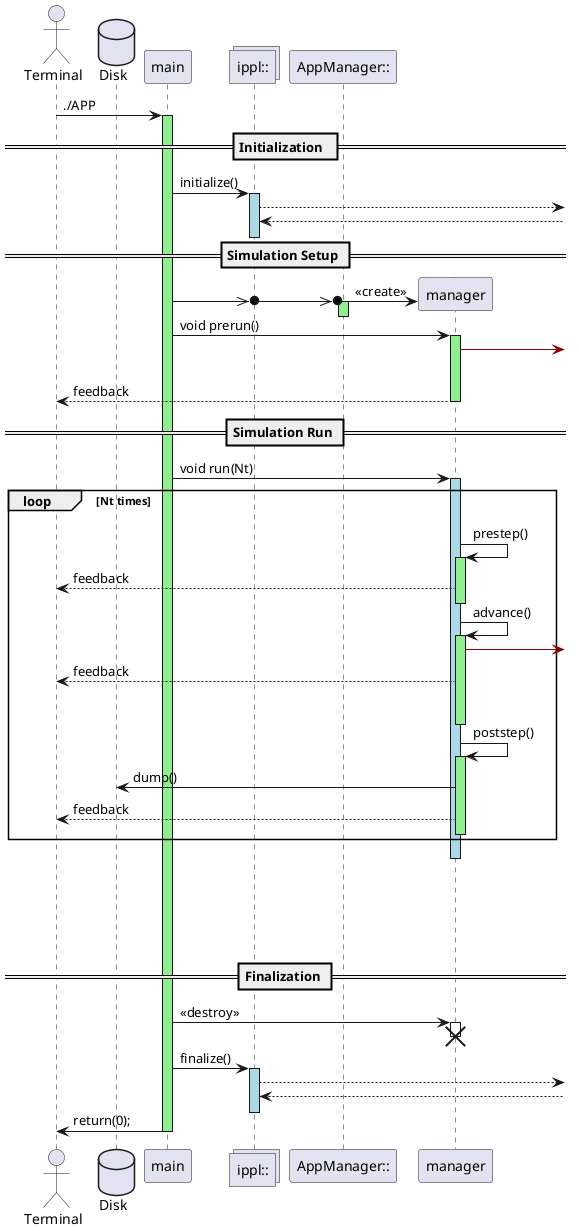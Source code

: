 @startuml
!pragma teoz true
actor Terminal
Database Disk

participant main
collections "ippl::" as ippl


participant "AppManager::" as AppManager
participant manager









Terminal -> main : ./APP
activate main #LightGreen


' group Setup #LightBlue something
' end
' Alice -> Bob: Authentication Request
' alt#Gold #LightBlue Successful case
'     Bob -> Alice: Authentication Accepted
' else #Pink Failure
'     Bob -> Alice: Authentication Rejected
' end

== Initialization  == 

    ' main -\ ippl
    main -> ippl : initialize()
    activate ippl #LightBlue
        ippl -->
        ippl <--
        ||3||
    deactivate ippl
    
    
    
== Simulation Setup ==
    
    
    main        ->>o ippl
    &ippl       ->>o AppManager: 
    activate AppManager #LightGreen
        &AppManager -> manager **: <<create>>
    deactivate AppManager

    main -> manager : void prerun()
    activate manager #LightGreen
        manager -[#DarkRed]>
        ||20||
        manager --> Terminal : feedback
    deactivate manager



    ' main -> manager : void settime()
    ' activate manager
    ' deactivate manager

    ' main -> manager : void getNt()
    ' activate manager
    ' manager -> main : Nt
    ' deactivate manager

       
        

    
    
== Simulation Run ==
    
    main -> manager : void run(Nt)
    activate manager #LightBlue

        loop Nt times
            manager->manager : prestep()
            activate manager #LightGreen
                manager --> Terminal : feedback
                ||2||
            deactivate manager


            manager->manager : advance()
            activate manager #LightGreen
                manager -[#DarkRed]>
                manager --> Terminal : feedback
                ||30||
            deactivate manager

            manager->manager : poststep()
            activate manager #LightGreen
            manager -> Disk : dump()
            manager --> Terminal :  feedback
            ||2||
            deactivate manager

            ||10|| 

        end

        ' manager --> Terminal :  print timing info

    deactivate manager


||100||
    
== Finalization ==
    
    main -> manager ++:  <<destroy>>
    main -[hidden]-> manager !!:


    main -> ippl : finalize()
    activate ippl #LightBlue

        ippl -->
        ippl <--
        ||3||
    deactivate ippl
    main -> Terminal : return(0);

    deactivate main

@enduml

